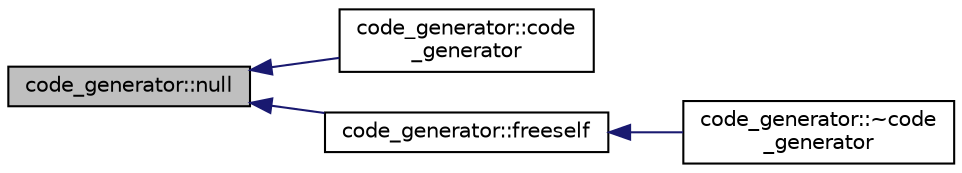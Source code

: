 digraph "code_generator::null"
{
  edge [fontname="Helvetica",fontsize="10",labelfontname="Helvetica",labelfontsize="10"];
  node [fontname="Helvetica",fontsize="10",shape=record];
  rankdir="LR";
  Node1713 [label="code_generator::null",height=0.2,width=0.4,color="black", fillcolor="grey75", style="filled", fontcolor="black"];
  Node1713 -> Node1714 [dir="back",color="midnightblue",fontsize="10",style="solid",fontname="Helvetica"];
  Node1714 [label="code_generator::code\l_generator",height=0.2,width=0.4,color="black", fillcolor="white", style="filled",URL="$db/d37/classcode__generator.html#a1218452973234e90972be154fc25bf92"];
  Node1713 -> Node1715 [dir="back",color="midnightblue",fontsize="10",style="solid",fontname="Helvetica"];
  Node1715 [label="code_generator::freeself",height=0.2,width=0.4,color="black", fillcolor="white", style="filled",URL="$db/d37/classcode__generator.html#a5493e5a36f07edb6e59a411d1a0770a7"];
  Node1715 -> Node1716 [dir="back",color="midnightblue",fontsize="10",style="solid",fontname="Helvetica"];
  Node1716 [label="code_generator::~code\l_generator",height=0.2,width=0.4,color="black", fillcolor="white", style="filled",URL="$db/d37/classcode__generator.html#a5a6ebae74ab6d7180e7ebb280336e7f7"];
}
